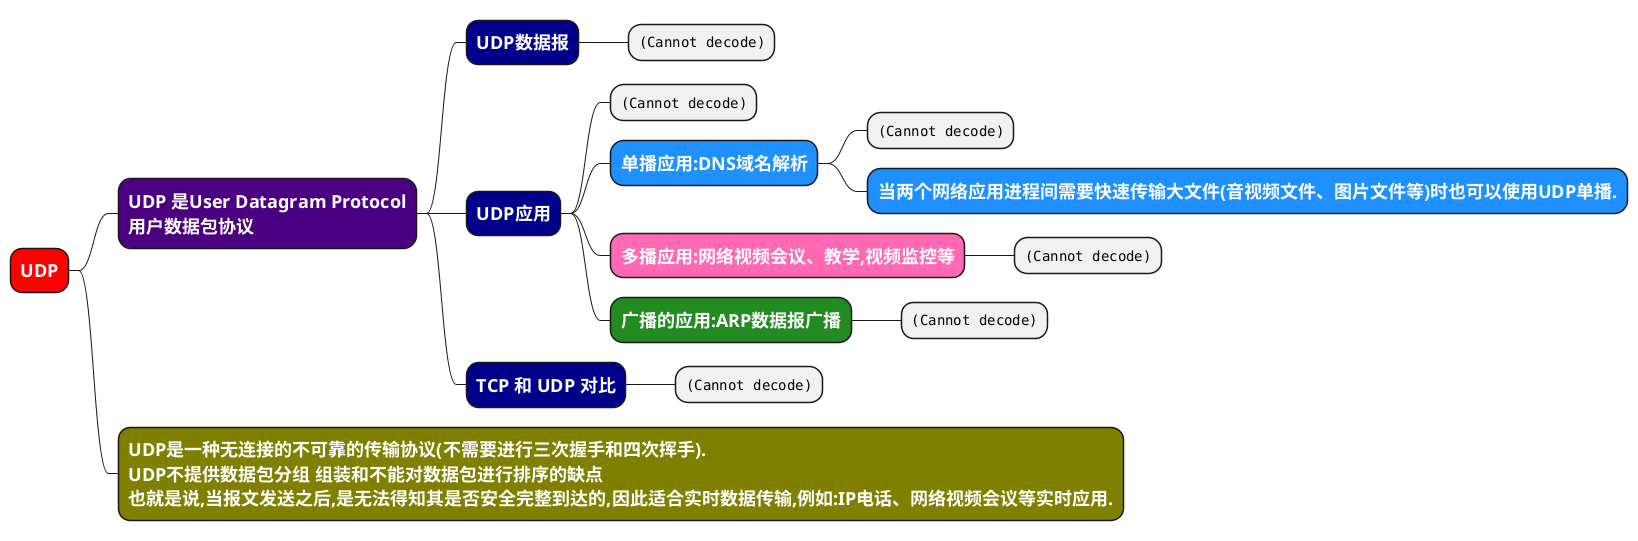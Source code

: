 @@startmindmap
<style>
mindmapDiagram {    
    .red_style{
        BackGroundColor red
        FontColor white
    }
    .indigo_style{
        BackGroundColor Indigo
        FontColor white
    }
    .orange_style{
      BackGroundColor Orange
      FontColor white
    }
    .forestGreen_style{
      BackGroundColor ForestGreen
      FontColor white
    }
    .darkSlateGray_style{
      BackGroundColor DarkSlateGray
      FontColor white
    }
    .lightSkyBlue_style{
      BackGroundColor LightSkyBlue
      FontColor white
    }
    .hotPink_style{
      BackGroundColor HotPink
      FontColor white
    }
    .dodgerBlue_style{
      BackGroundColor DodgerBlue
      FontColor white
    }
    .teal_style{
      BackGroundColor Teal
      FontColor white
    }
    .darkOrchid_style{
      BackGroundColor DarkOrchid
      FontColor white
    }
    .olive_style{
      BackGroundColor Olive
      FontColor white
    }
    .darkBlue_style{
      BackGroundColor DarkBlue
      FontColor white
    }
}
</style>
* = UDP <<red_style>>
 * = UDP 是User Datagram Protocol\n= 用户数据包协议 <<indigo_style>> 
  * = UDP数据报 <<darkBlue_style>>
   * <img:./img/udp_datagram.png{scale=0.5}>
  * = UDP应用 <<darkBlue_style>>
   * <img:./img/udp_use.png{scale=0.5}>
   * = 单播应用:DNS域名解析 <<dodgerBlue_style>>
    * <img:./img/udp_1.png{scale=0.5}>
    * = 当两个网络应用进程间需要快速传输大文件(音视频文件、图片文件等)时也可以使用UDP单播.<<dodgerBlue_style>>
   * = 多播应用:网络视频会议、教学,视频监控等 <<hotPink_style>>
    * <img:./img/udp_2.png{scale=0.5}>
   * = 广播的应用:ARP数据报广播 <<forestGreen_style>>
    * <img:./img/udp_3.png{scale=0.5}>
  * = TCP 和 UDP 对比 <<darkBlue_style>>
   * <img:./img/tcp_vs_udp.png{scale=0.5}>
 * = UDP是一种无连接的不可靠的传输协议(不需要进行三次握手和四次挥手).\n= UDP不提供数据包分组 组装和不能对数据包进行排序的缺点 \n= 也就是说,当报文发送之后,是无法得知其是否安全完整到达的,因此适合实时数据传输,例如:IP电话、网络视频会议等实时应用. <<olive_style>>
@@endmindmap